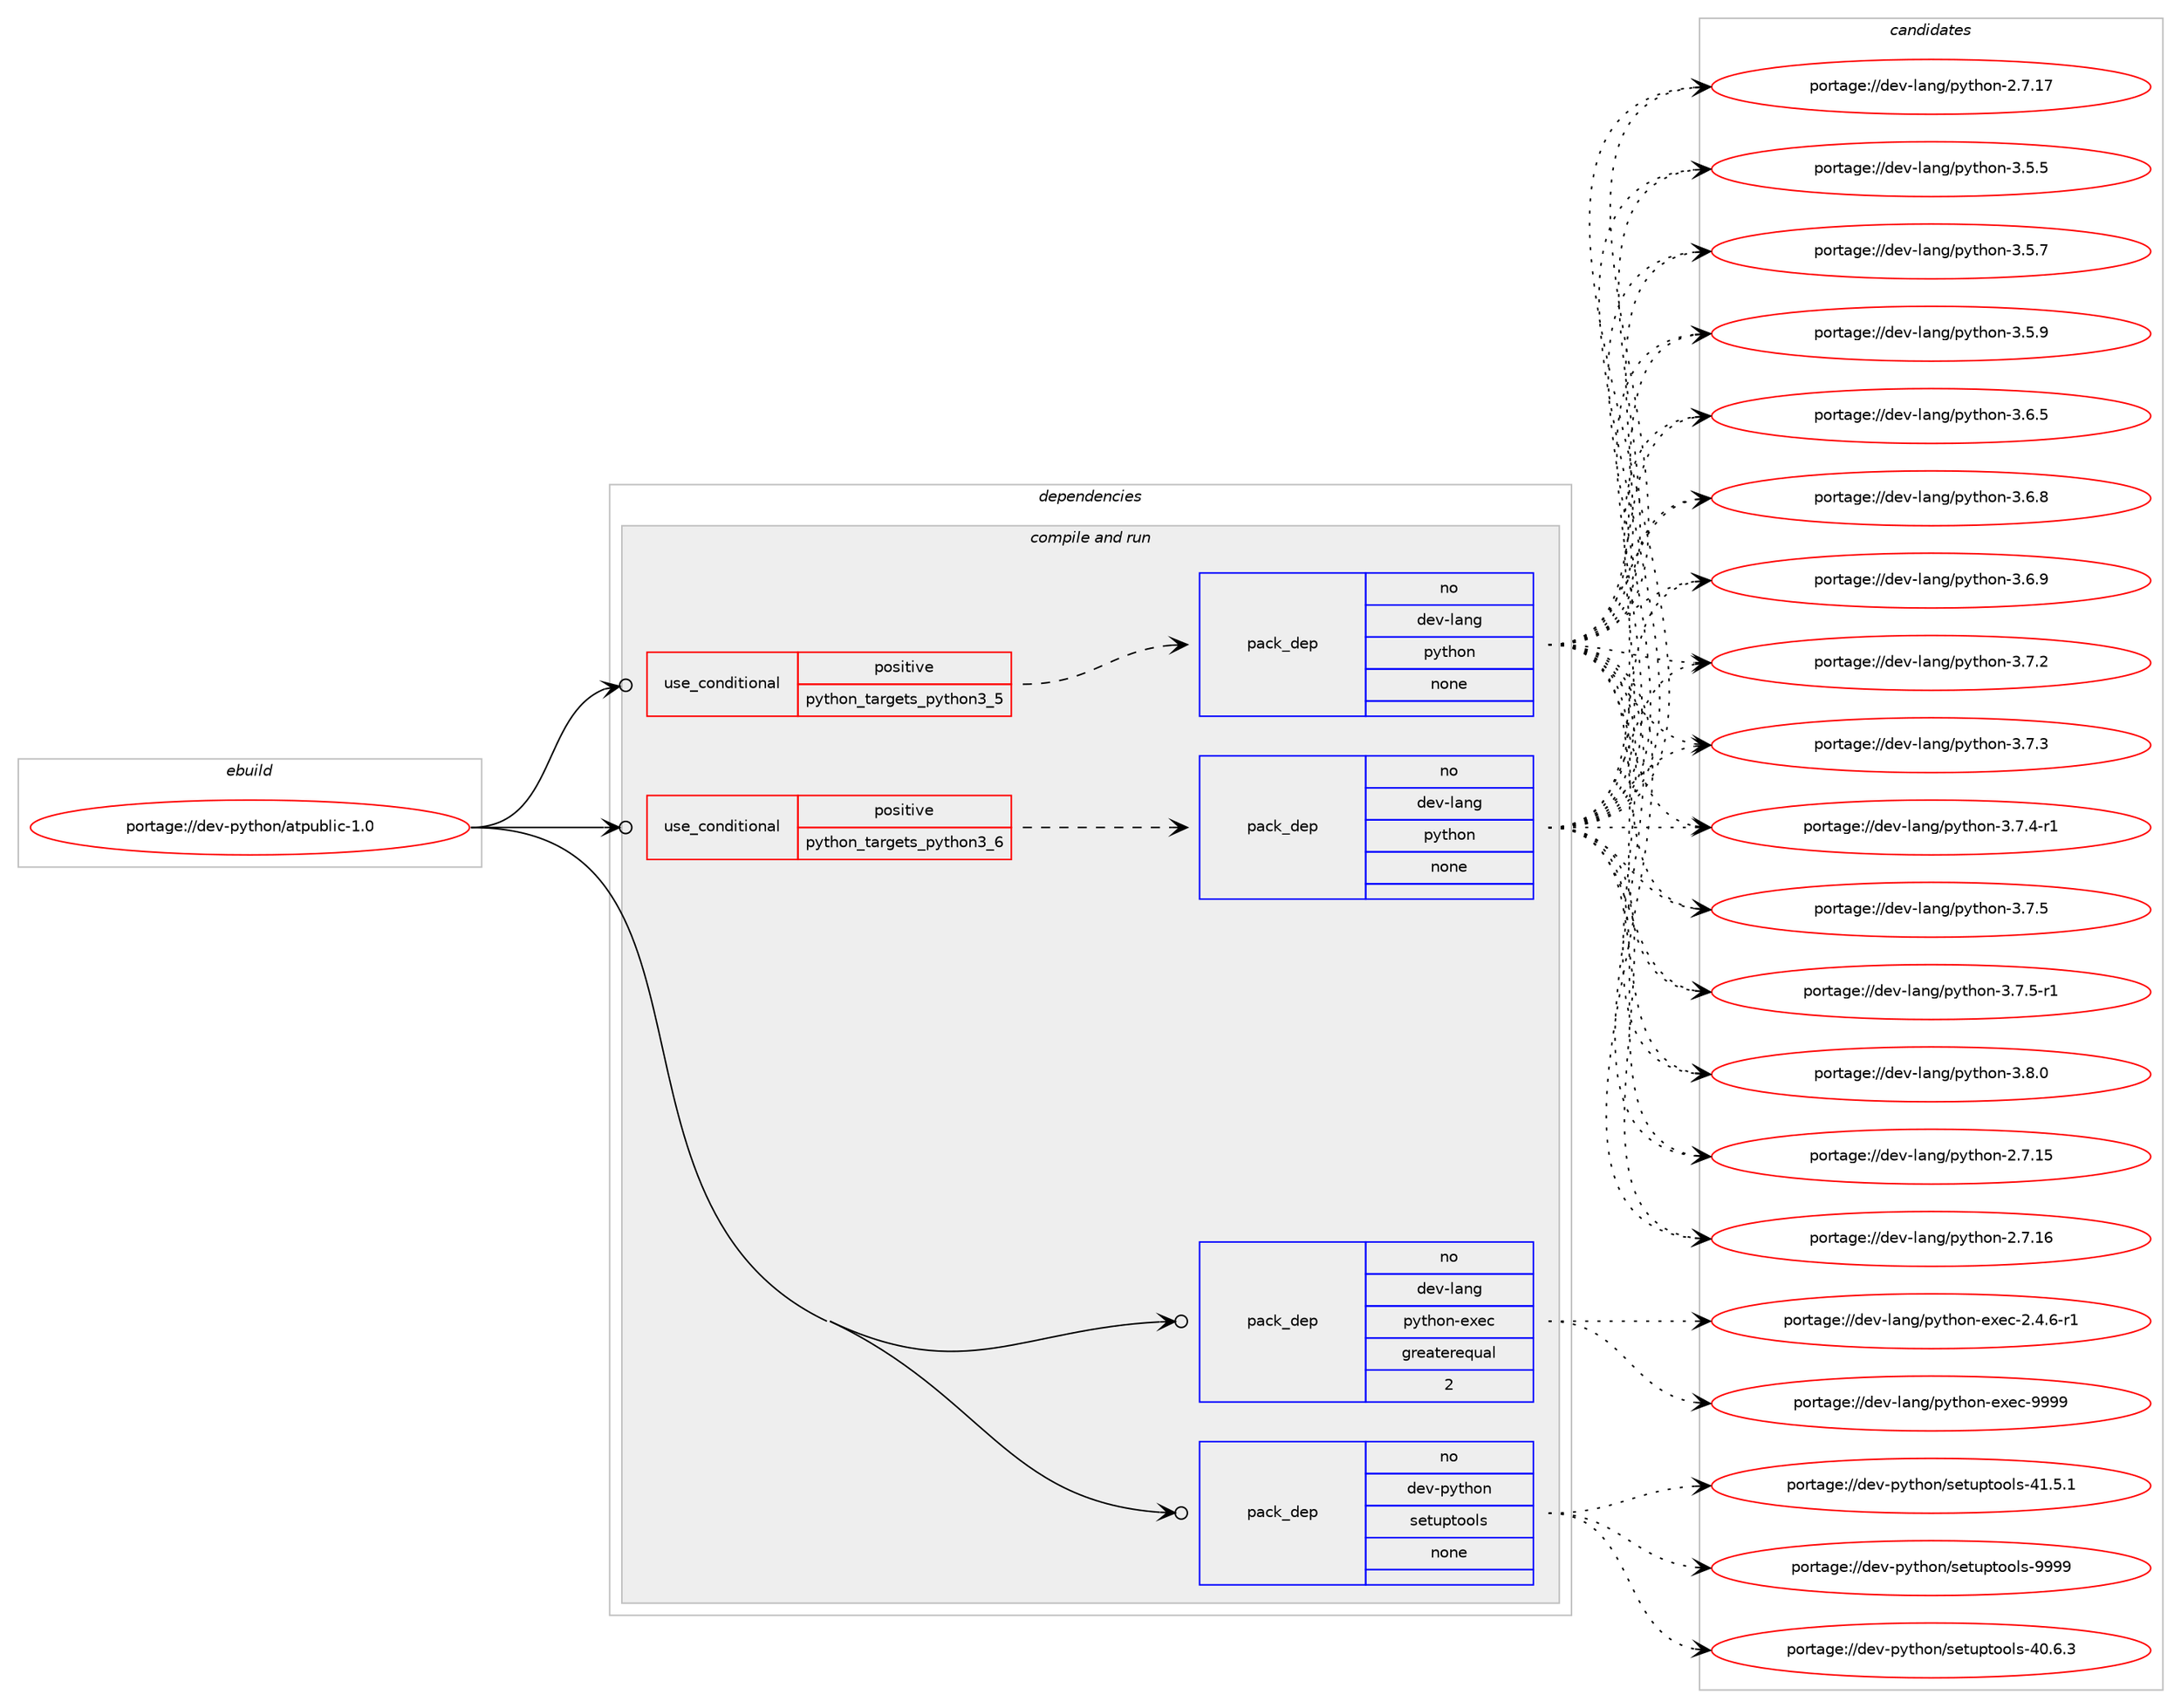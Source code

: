 digraph prolog {

# *************
# Graph options
# *************

newrank=true;
concentrate=true;
compound=true;
graph [rankdir=LR,fontname=Helvetica,fontsize=10,ranksep=1.5];#, ranksep=2.5, nodesep=0.2];
edge  [arrowhead=vee];
node  [fontname=Helvetica,fontsize=10];

# **********
# The ebuild
# **********

subgraph cluster_leftcol {
color=gray;
rank=same;
label=<<i>ebuild</i>>;
id [label="portage://dev-python/atpublic-1.0", color=red, width=4, href="../dev-python/atpublic-1.0.svg"];
}

# ****************
# The dependencies
# ****************

subgraph cluster_midcol {
color=gray;
label=<<i>dependencies</i>>;
subgraph cluster_compile {
fillcolor="#eeeeee";
style=filled;
label=<<i>compile</i>>;
}
subgraph cluster_compileandrun {
fillcolor="#eeeeee";
style=filled;
label=<<i>compile and run</i>>;
subgraph cond25760 {
dependency130256 [label=<<TABLE BORDER="0" CELLBORDER="1" CELLSPACING="0" CELLPADDING="4"><TR><TD ROWSPAN="3" CELLPADDING="10">use_conditional</TD></TR><TR><TD>positive</TD></TR><TR><TD>python_targets_python3_5</TD></TR></TABLE>>, shape=none, color=red];
subgraph pack101195 {
dependency130257 [label=<<TABLE BORDER="0" CELLBORDER="1" CELLSPACING="0" CELLPADDING="4" WIDTH="220"><TR><TD ROWSPAN="6" CELLPADDING="30">pack_dep</TD></TR><TR><TD WIDTH="110">no</TD></TR><TR><TD>dev-lang</TD></TR><TR><TD>python</TD></TR><TR><TD>none</TD></TR><TR><TD></TD></TR></TABLE>>, shape=none, color=blue];
}
dependency130256:e -> dependency130257:w [weight=20,style="dashed",arrowhead="vee"];
}
id:e -> dependency130256:w [weight=20,style="solid",arrowhead="odotvee"];
subgraph cond25761 {
dependency130258 [label=<<TABLE BORDER="0" CELLBORDER="1" CELLSPACING="0" CELLPADDING="4"><TR><TD ROWSPAN="3" CELLPADDING="10">use_conditional</TD></TR><TR><TD>positive</TD></TR><TR><TD>python_targets_python3_6</TD></TR></TABLE>>, shape=none, color=red];
subgraph pack101196 {
dependency130259 [label=<<TABLE BORDER="0" CELLBORDER="1" CELLSPACING="0" CELLPADDING="4" WIDTH="220"><TR><TD ROWSPAN="6" CELLPADDING="30">pack_dep</TD></TR><TR><TD WIDTH="110">no</TD></TR><TR><TD>dev-lang</TD></TR><TR><TD>python</TD></TR><TR><TD>none</TD></TR><TR><TD></TD></TR></TABLE>>, shape=none, color=blue];
}
dependency130258:e -> dependency130259:w [weight=20,style="dashed",arrowhead="vee"];
}
id:e -> dependency130258:w [weight=20,style="solid",arrowhead="odotvee"];
subgraph pack101197 {
dependency130260 [label=<<TABLE BORDER="0" CELLBORDER="1" CELLSPACING="0" CELLPADDING="4" WIDTH="220"><TR><TD ROWSPAN="6" CELLPADDING="30">pack_dep</TD></TR><TR><TD WIDTH="110">no</TD></TR><TR><TD>dev-lang</TD></TR><TR><TD>python-exec</TD></TR><TR><TD>greaterequal</TD></TR><TR><TD>2</TD></TR></TABLE>>, shape=none, color=blue];
}
id:e -> dependency130260:w [weight=20,style="solid",arrowhead="odotvee"];
subgraph pack101198 {
dependency130261 [label=<<TABLE BORDER="0" CELLBORDER="1" CELLSPACING="0" CELLPADDING="4" WIDTH="220"><TR><TD ROWSPAN="6" CELLPADDING="30">pack_dep</TD></TR><TR><TD WIDTH="110">no</TD></TR><TR><TD>dev-python</TD></TR><TR><TD>setuptools</TD></TR><TR><TD>none</TD></TR><TR><TD></TD></TR></TABLE>>, shape=none, color=blue];
}
id:e -> dependency130261:w [weight=20,style="solid",arrowhead="odotvee"];
}
subgraph cluster_run {
fillcolor="#eeeeee";
style=filled;
label=<<i>run</i>>;
}
}

# **************
# The candidates
# **************

subgraph cluster_choices {
rank=same;
color=gray;
label=<<i>candidates</i>>;

subgraph choice101195 {
color=black;
nodesep=1;
choiceportage10010111845108971101034711212111610411111045504655464953 [label="portage://dev-lang/python-2.7.15", color=red, width=4,href="../dev-lang/python-2.7.15.svg"];
choiceportage10010111845108971101034711212111610411111045504655464954 [label="portage://dev-lang/python-2.7.16", color=red, width=4,href="../dev-lang/python-2.7.16.svg"];
choiceportage10010111845108971101034711212111610411111045504655464955 [label="portage://dev-lang/python-2.7.17", color=red, width=4,href="../dev-lang/python-2.7.17.svg"];
choiceportage100101118451089711010347112121116104111110455146534653 [label="portage://dev-lang/python-3.5.5", color=red, width=4,href="../dev-lang/python-3.5.5.svg"];
choiceportage100101118451089711010347112121116104111110455146534655 [label="portage://dev-lang/python-3.5.7", color=red, width=4,href="../dev-lang/python-3.5.7.svg"];
choiceportage100101118451089711010347112121116104111110455146534657 [label="portage://dev-lang/python-3.5.9", color=red, width=4,href="../dev-lang/python-3.5.9.svg"];
choiceportage100101118451089711010347112121116104111110455146544653 [label="portage://dev-lang/python-3.6.5", color=red, width=4,href="../dev-lang/python-3.6.5.svg"];
choiceportage100101118451089711010347112121116104111110455146544656 [label="portage://dev-lang/python-3.6.8", color=red, width=4,href="../dev-lang/python-3.6.8.svg"];
choiceportage100101118451089711010347112121116104111110455146544657 [label="portage://dev-lang/python-3.6.9", color=red, width=4,href="../dev-lang/python-3.6.9.svg"];
choiceportage100101118451089711010347112121116104111110455146554650 [label="portage://dev-lang/python-3.7.2", color=red, width=4,href="../dev-lang/python-3.7.2.svg"];
choiceportage100101118451089711010347112121116104111110455146554651 [label="portage://dev-lang/python-3.7.3", color=red, width=4,href="../dev-lang/python-3.7.3.svg"];
choiceportage1001011184510897110103471121211161041111104551465546524511449 [label="portage://dev-lang/python-3.7.4-r1", color=red, width=4,href="../dev-lang/python-3.7.4-r1.svg"];
choiceportage100101118451089711010347112121116104111110455146554653 [label="portage://dev-lang/python-3.7.5", color=red, width=4,href="../dev-lang/python-3.7.5.svg"];
choiceportage1001011184510897110103471121211161041111104551465546534511449 [label="portage://dev-lang/python-3.7.5-r1", color=red, width=4,href="../dev-lang/python-3.7.5-r1.svg"];
choiceportage100101118451089711010347112121116104111110455146564648 [label="portage://dev-lang/python-3.8.0", color=red, width=4,href="../dev-lang/python-3.8.0.svg"];
dependency130257:e -> choiceportage10010111845108971101034711212111610411111045504655464953:w [style=dotted,weight="100"];
dependency130257:e -> choiceportage10010111845108971101034711212111610411111045504655464954:w [style=dotted,weight="100"];
dependency130257:e -> choiceportage10010111845108971101034711212111610411111045504655464955:w [style=dotted,weight="100"];
dependency130257:e -> choiceportage100101118451089711010347112121116104111110455146534653:w [style=dotted,weight="100"];
dependency130257:e -> choiceportage100101118451089711010347112121116104111110455146534655:w [style=dotted,weight="100"];
dependency130257:e -> choiceportage100101118451089711010347112121116104111110455146534657:w [style=dotted,weight="100"];
dependency130257:e -> choiceportage100101118451089711010347112121116104111110455146544653:w [style=dotted,weight="100"];
dependency130257:e -> choiceportage100101118451089711010347112121116104111110455146544656:w [style=dotted,weight="100"];
dependency130257:e -> choiceportage100101118451089711010347112121116104111110455146544657:w [style=dotted,weight="100"];
dependency130257:e -> choiceportage100101118451089711010347112121116104111110455146554650:w [style=dotted,weight="100"];
dependency130257:e -> choiceportage100101118451089711010347112121116104111110455146554651:w [style=dotted,weight="100"];
dependency130257:e -> choiceportage1001011184510897110103471121211161041111104551465546524511449:w [style=dotted,weight="100"];
dependency130257:e -> choiceportage100101118451089711010347112121116104111110455146554653:w [style=dotted,weight="100"];
dependency130257:e -> choiceportage1001011184510897110103471121211161041111104551465546534511449:w [style=dotted,weight="100"];
dependency130257:e -> choiceportage100101118451089711010347112121116104111110455146564648:w [style=dotted,weight="100"];
}
subgraph choice101196 {
color=black;
nodesep=1;
choiceportage10010111845108971101034711212111610411111045504655464953 [label="portage://dev-lang/python-2.7.15", color=red, width=4,href="../dev-lang/python-2.7.15.svg"];
choiceportage10010111845108971101034711212111610411111045504655464954 [label="portage://dev-lang/python-2.7.16", color=red, width=4,href="../dev-lang/python-2.7.16.svg"];
choiceportage10010111845108971101034711212111610411111045504655464955 [label="portage://dev-lang/python-2.7.17", color=red, width=4,href="../dev-lang/python-2.7.17.svg"];
choiceportage100101118451089711010347112121116104111110455146534653 [label="portage://dev-lang/python-3.5.5", color=red, width=4,href="../dev-lang/python-3.5.5.svg"];
choiceportage100101118451089711010347112121116104111110455146534655 [label="portage://dev-lang/python-3.5.7", color=red, width=4,href="../dev-lang/python-3.5.7.svg"];
choiceportage100101118451089711010347112121116104111110455146534657 [label="portage://dev-lang/python-3.5.9", color=red, width=4,href="../dev-lang/python-3.5.9.svg"];
choiceportage100101118451089711010347112121116104111110455146544653 [label="portage://dev-lang/python-3.6.5", color=red, width=4,href="../dev-lang/python-3.6.5.svg"];
choiceportage100101118451089711010347112121116104111110455146544656 [label="portage://dev-lang/python-3.6.8", color=red, width=4,href="../dev-lang/python-3.6.8.svg"];
choiceportage100101118451089711010347112121116104111110455146544657 [label="portage://dev-lang/python-3.6.9", color=red, width=4,href="../dev-lang/python-3.6.9.svg"];
choiceportage100101118451089711010347112121116104111110455146554650 [label="portage://dev-lang/python-3.7.2", color=red, width=4,href="../dev-lang/python-3.7.2.svg"];
choiceportage100101118451089711010347112121116104111110455146554651 [label="portage://dev-lang/python-3.7.3", color=red, width=4,href="../dev-lang/python-3.7.3.svg"];
choiceportage1001011184510897110103471121211161041111104551465546524511449 [label="portage://dev-lang/python-3.7.4-r1", color=red, width=4,href="../dev-lang/python-3.7.4-r1.svg"];
choiceportage100101118451089711010347112121116104111110455146554653 [label="portage://dev-lang/python-3.7.5", color=red, width=4,href="../dev-lang/python-3.7.5.svg"];
choiceportage1001011184510897110103471121211161041111104551465546534511449 [label="portage://dev-lang/python-3.7.5-r1", color=red, width=4,href="../dev-lang/python-3.7.5-r1.svg"];
choiceportage100101118451089711010347112121116104111110455146564648 [label="portage://dev-lang/python-3.8.0", color=red, width=4,href="../dev-lang/python-3.8.0.svg"];
dependency130259:e -> choiceportage10010111845108971101034711212111610411111045504655464953:w [style=dotted,weight="100"];
dependency130259:e -> choiceportage10010111845108971101034711212111610411111045504655464954:w [style=dotted,weight="100"];
dependency130259:e -> choiceportage10010111845108971101034711212111610411111045504655464955:w [style=dotted,weight="100"];
dependency130259:e -> choiceportage100101118451089711010347112121116104111110455146534653:w [style=dotted,weight="100"];
dependency130259:e -> choiceportage100101118451089711010347112121116104111110455146534655:w [style=dotted,weight="100"];
dependency130259:e -> choiceportage100101118451089711010347112121116104111110455146534657:w [style=dotted,weight="100"];
dependency130259:e -> choiceportage100101118451089711010347112121116104111110455146544653:w [style=dotted,weight="100"];
dependency130259:e -> choiceportage100101118451089711010347112121116104111110455146544656:w [style=dotted,weight="100"];
dependency130259:e -> choiceportage100101118451089711010347112121116104111110455146544657:w [style=dotted,weight="100"];
dependency130259:e -> choiceportage100101118451089711010347112121116104111110455146554650:w [style=dotted,weight="100"];
dependency130259:e -> choiceportage100101118451089711010347112121116104111110455146554651:w [style=dotted,weight="100"];
dependency130259:e -> choiceportage1001011184510897110103471121211161041111104551465546524511449:w [style=dotted,weight="100"];
dependency130259:e -> choiceportage100101118451089711010347112121116104111110455146554653:w [style=dotted,weight="100"];
dependency130259:e -> choiceportage1001011184510897110103471121211161041111104551465546534511449:w [style=dotted,weight="100"];
dependency130259:e -> choiceportage100101118451089711010347112121116104111110455146564648:w [style=dotted,weight="100"];
}
subgraph choice101197 {
color=black;
nodesep=1;
choiceportage10010111845108971101034711212111610411111045101120101994550465246544511449 [label="portage://dev-lang/python-exec-2.4.6-r1", color=red, width=4,href="../dev-lang/python-exec-2.4.6-r1.svg"];
choiceportage10010111845108971101034711212111610411111045101120101994557575757 [label="portage://dev-lang/python-exec-9999", color=red, width=4,href="../dev-lang/python-exec-9999.svg"];
dependency130260:e -> choiceportage10010111845108971101034711212111610411111045101120101994550465246544511449:w [style=dotted,weight="100"];
dependency130260:e -> choiceportage10010111845108971101034711212111610411111045101120101994557575757:w [style=dotted,weight="100"];
}
subgraph choice101198 {
color=black;
nodesep=1;
choiceportage100101118451121211161041111104711510111611711211611111110811545524846544651 [label="portage://dev-python/setuptools-40.6.3", color=red, width=4,href="../dev-python/setuptools-40.6.3.svg"];
choiceportage100101118451121211161041111104711510111611711211611111110811545524946534649 [label="portage://dev-python/setuptools-41.5.1", color=red, width=4,href="../dev-python/setuptools-41.5.1.svg"];
choiceportage10010111845112121116104111110471151011161171121161111111081154557575757 [label="portage://dev-python/setuptools-9999", color=red, width=4,href="../dev-python/setuptools-9999.svg"];
dependency130261:e -> choiceportage100101118451121211161041111104711510111611711211611111110811545524846544651:w [style=dotted,weight="100"];
dependency130261:e -> choiceportage100101118451121211161041111104711510111611711211611111110811545524946534649:w [style=dotted,weight="100"];
dependency130261:e -> choiceportage10010111845112121116104111110471151011161171121161111111081154557575757:w [style=dotted,weight="100"];
}
}

}

